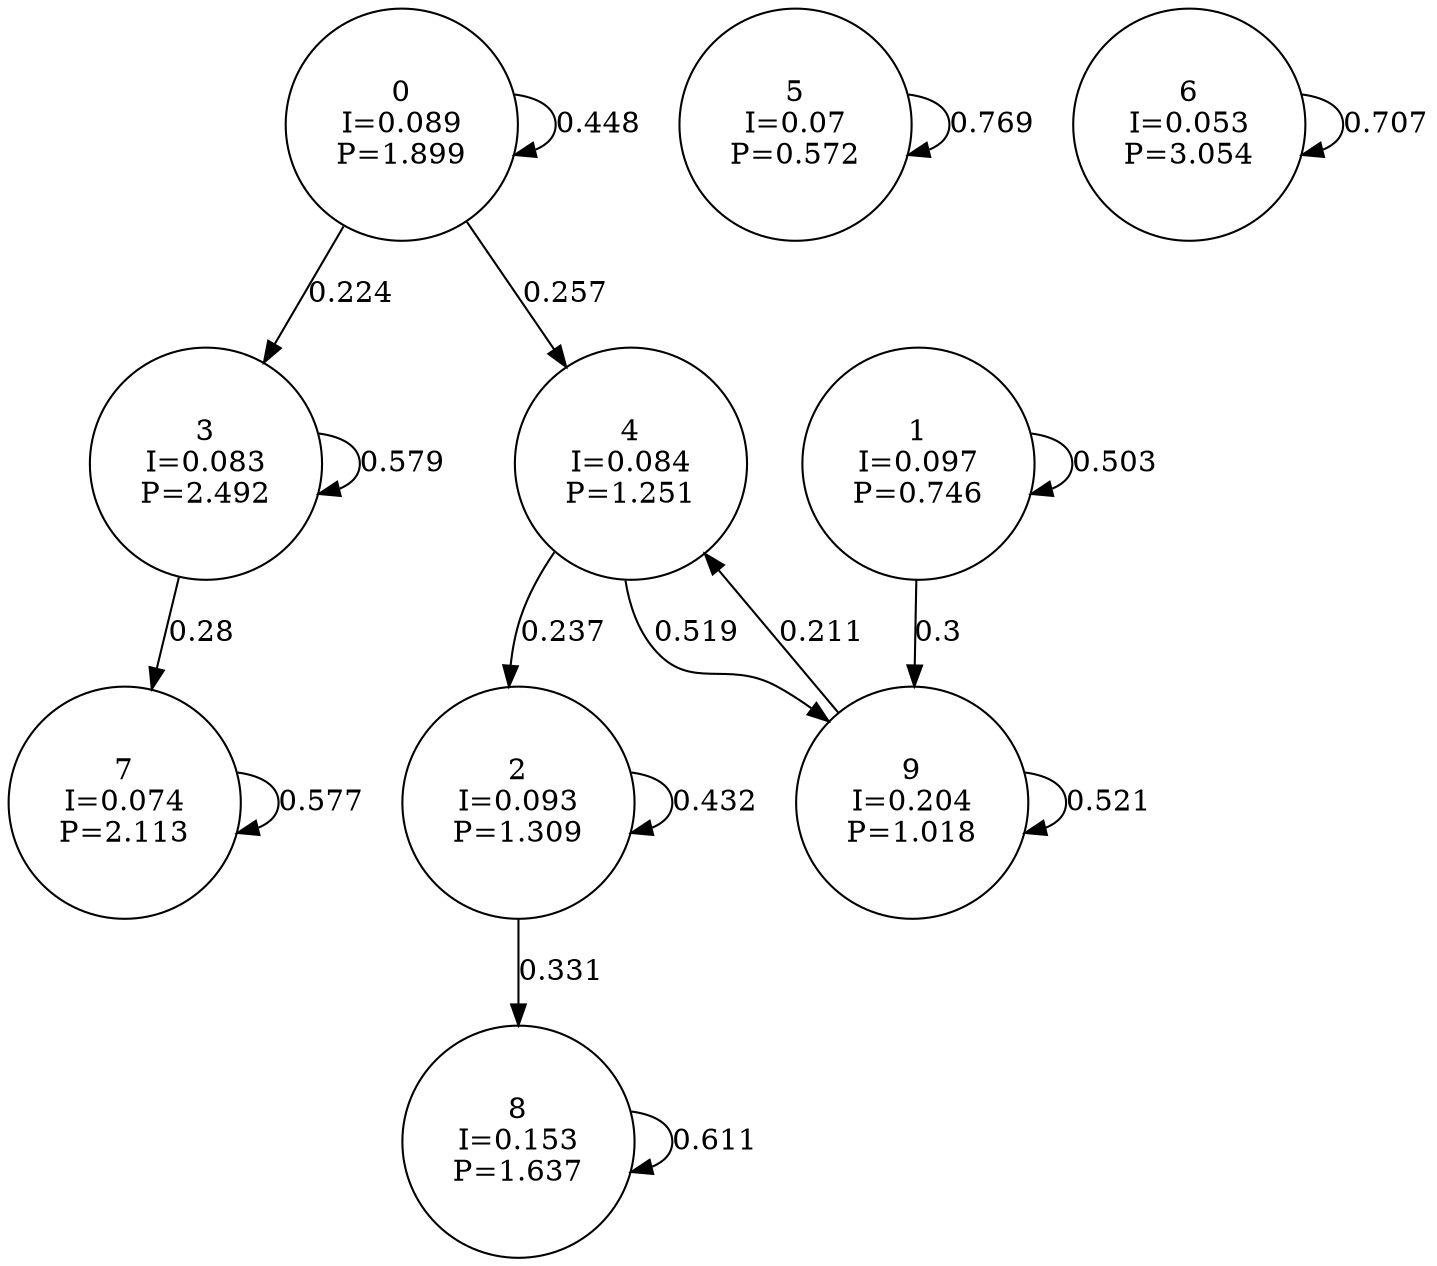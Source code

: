 digraph a {
0 [shape=circle, label="0\nI=0.089\nP=1.899"];
	0 -> 0 [label="0.448"];
	0 -> 3 [label="0.224"];
	0 -> 4 [label="0.257"];
1 [shape=circle, label="1\nI=0.097\nP=0.746"];
	1 -> 1 [label="0.503"];
	1 -> 9 [label="0.3"];
2 [shape=circle, label="2\nI=0.093\nP=1.309"];
	2 -> 2 [label="0.432"];
	2 -> 8 [label="0.331"];
3 [shape=circle, label="3\nI=0.083\nP=2.492"];
	3 -> 3 [label="0.579"];
	3 -> 7 [label="0.28"];
4 [shape=circle, label="4\nI=0.084\nP=1.251"];
	4 -> 2 [label="0.237"];
	4 -> 9 [label="0.519"];
5 [shape=circle, label="5\nI=0.07\nP=0.572"];
	5 -> 5 [label="0.769"];
6 [shape=circle, label="6\nI=0.053\nP=3.054"];
	6 -> 6 [label="0.707"];
7 [shape=circle, label="7\nI=0.074\nP=2.113"];
	7 -> 7 [label="0.577"];
8 [shape=circle, label="8\nI=0.153\nP=1.637"];
	8 -> 8 [label="0.611"];
9 [shape=circle, label="9\nI=0.204\nP=1.018"];
	9 -> 4 [label="0.211"];
	9 -> 9 [label="0.521"];
}